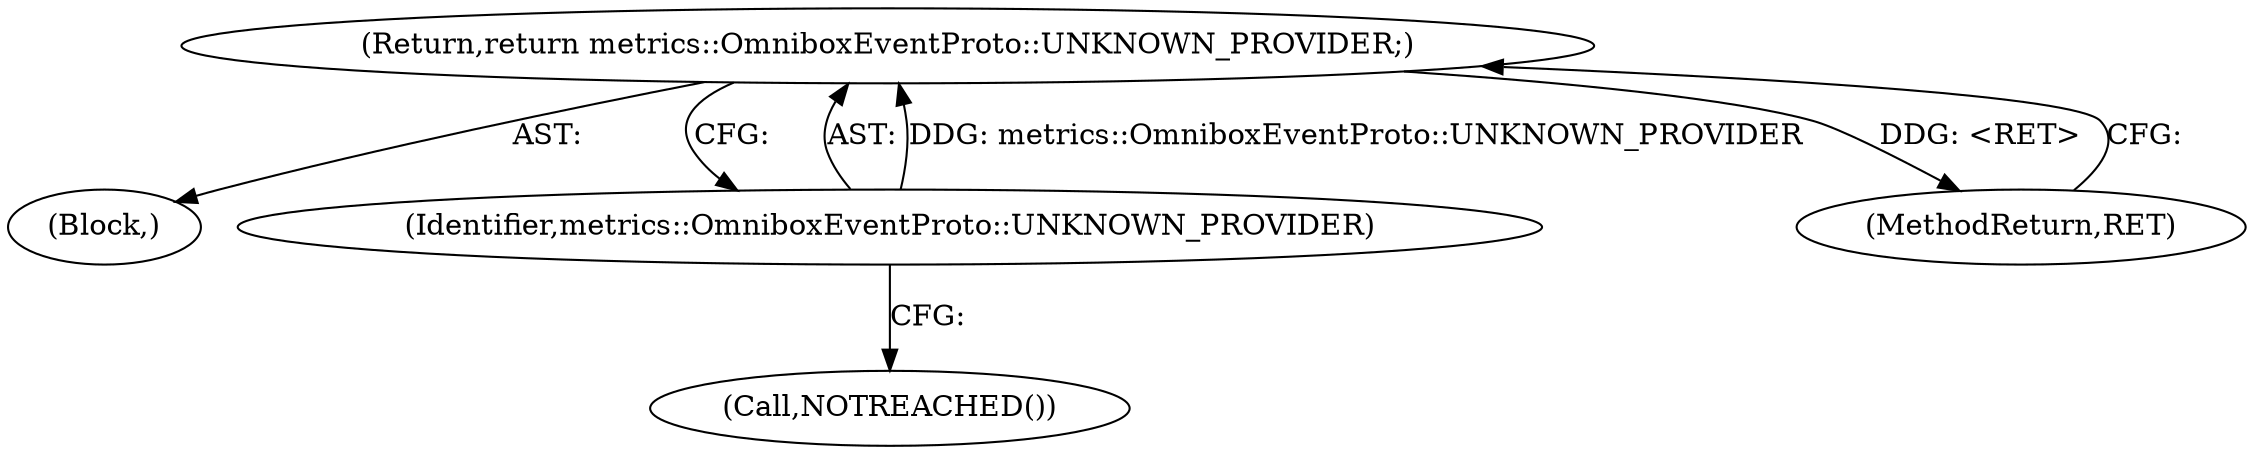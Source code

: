 digraph "1_Chrome_30f5bc981921d9c0221c82f38d80bd2d5c86a022_0@del" {
"1000151" [label="(Return,return metrics::OmniboxEventProto::UNKNOWN_PROVIDER;)"];
"1000152" [label="(Identifier,metrics::OmniboxEventProto::UNKNOWN_PROVIDER)"];
"1000150" [label="(Call,NOTREACHED())"];
"1000152" [label="(Identifier,metrics::OmniboxEventProto::UNKNOWN_PROVIDER)"];
"1000151" [label="(Return,return metrics::OmniboxEventProto::UNKNOWN_PROVIDER;)"];
"1000101" [label="(Block,)"];
"1000153" [label="(MethodReturn,RET)"];
"1000151" -> "1000101"  [label="AST: "];
"1000151" -> "1000152"  [label="CFG: "];
"1000152" -> "1000151"  [label="AST: "];
"1000153" -> "1000151"  [label="CFG: "];
"1000151" -> "1000153"  [label="DDG: <RET>"];
"1000152" -> "1000151"  [label="DDG: metrics::OmniboxEventProto::UNKNOWN_PROVIDER"];
"1000152" -> "1000150"  [label="CFG: "];
}
